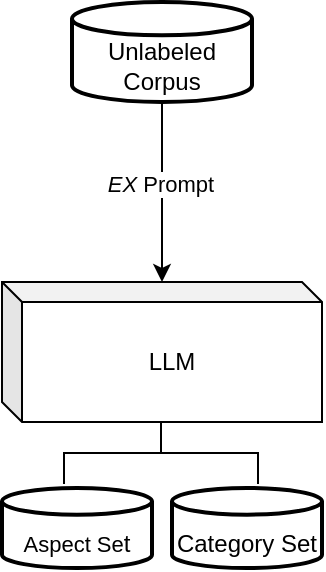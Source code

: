 <mxfile version="26.2.14">
  <diagram id="C5RBs43oDa-KdzZeNtuy" name="Page-1">
    <mxGraphModel dx="813" dy="525" grid="1" gridSize="10" guides="1" tooltips="1" connect="1" arrows="1" fold="1" page="1" pageScale="1" pageWidth="827" pageHeight="1169" math="0" shadow="0" adaptiveColors="auto">
      <root>
        <mxCell id="WIyWlLk6GJQsqaUBKTNV-0" />
        <mxCell id="WIyWlLk6GJQsqaUBKTNV-1" parent="WIyWlLk6GJQsqaUBKTNV-0" />
        <mxCell id="WDem836P9A065s9cevRQ-0" value="LLM" style="shape=cube;whiteSpace=wrap;html=1;boundedLbl=1;backgroundOutline=1;darkOpacity=0.05;darkOpacity2=0.1;size=10;rounded=1;" vertex="1" parent="WIyWlLk6GJQsqaUBKTNV-1">
          <mxGeometry x="40" y="260" width="160" height="70" as="geometry" />
        </mxCell>
        <mxCell id="WDem836P9A065s9cevRQ-14" value="&lt;div&gt;&lt;br&gt;&lt;/div&gt;&lt;div&gt;&lt;span style=&quot;background-color: transparent; color: light-dark(rgb(0, 0, 0), rgb(255, 255, 255));&quot;&gt;Unlabeled Corpus&lt;/span&gt;&lt;/div&gt;" style="strokeWidth=2;html=1;shape=mxgraph.flowchart.database;whiteSpace=wrap;rounded=1;" vertex="1" parent="WIyWlLk6GJQsqaUBKTNV-1">
          <mxGeometry x="75" y="120" width="90" height="50" as="geometry" />
        </mxCell>
        <mxCell id="WDem836P9A065s9cevRQ-15" value="" style="endArrow=classic;html=1;rounded=1;exitX=0.5;exitY=1;exitDx=0;exitDy=0;exitPerimeter=0;" edge="1" parent="WIyWlLk6GJQsqaUBKTNV-1" source="WDem836P9A065s9cevRQ-14">
          <mxGeometry width="50" height="50" relative="1" as="geometry">
            <mxPoint x="360.48" y="340" as="sourcePoint" />
            <mxPoint x="120" y="260" as="targetPoint" />
          </mxGeometry>
        </mxCell>
        <mxCell id="WDem836P9A065s9cevRQ-18" value="&lt;i&gt;EX&lt;/i&gt; Prompt" style="edgeLabel;html=1;align=center;verticalAlign=middle;resizable=0;points=[];rounded=1;" vertex="1" connectable="0" parent="WDem836P9A065s9cevRQ-15">
          <mxGeometry x="-0.104" y="-1" relative="1" as="geometry">
            <mxPoint as="offset" />
          </mxGeometry>
        </mxCell>
        <mxCell id="WDem836P9A065s9cevRQ-19" value="&lt;div&gt;&lt;font style=&quot;background-color: transparent; color: light-dark(rgb(0, 0, 0), rgb(255, 255, 255)); font-size: 11px;&quot;&gt;&lt;br&gt;&lt;/font&gt;&lt;/div&gt;&lt;div&gt;&lt;font style=&quot;background-color: transparent; color: light-dark(rgb(0, 0, 0), rgb(255, 255, 255)); font-size: 11px;&quot;&gt;Aspect Se&lt;/font&gt;&lt;span style=&quot;background-color: transparent; color: light-dark(rgb(0, 0, 0), rgb(255, 255, 255));&quot;&gt;t&lt;/span&gt;&lt;/div&gt;" style="strokeWidth=2;html=1;shape=mxgraph.flowchart.database;whiteSpace=wrap;rounded=1;" vertex="1" parent="WIyWlLk6GJQsqaUBKTNV-1">
          <mxGeometry x="40" y="363" width="75" height="40" as="geometry" />
        </mxCell>
        <mxCell id="WDem836P9A065s9cevRQ-20" value="&lt;div&gt;&lt;br&gt;&lt;/div&gt;&lt;div&gt;Category Set&lt;/div&gt;" style="strokeWidth=2;html=1;shape=mxgraph.flowchart.database;whiteSpace=wrap;rounded=1;" vertex="1" parent="WIyWlLk6GJQsqaUBKTNV-1">
          <mxGeometry x="125" y="363" width="75" height="40" as="geometry" />
        </mxCell>
        <mxCell id="WDem836P9A065s9cevRQ-23" value="" style="strokeWidth=1;html=1;shape=mxgraph.flowchart.annotation_2;align=left;labelPosition=right;pointerEvents=1;rotation=90;rounded=1;" vertex="1" parent="WIyWlLk6GJQsqaUBKTNV-1">
          <mxGeometry x="104" y="297" width="31" height="97" as="geometry" />
        </mxCell>
      </root>
    </mxGraphModel>
  </diagram>
</mxfile>
